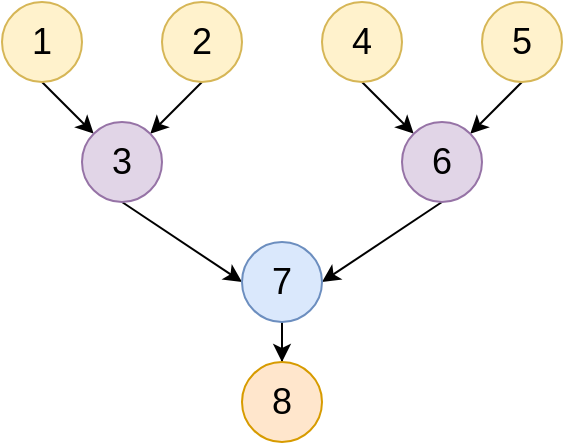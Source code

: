 <mxfile version="10.5.9" type="device"><diagram id="t-vOXAzr5RiGXV9o6XLu" name="Page-1"><mxGraphModel dx="925" dy="713" grid="1" gridSize="10" guides="1" tooltips="1" connect="1" arrows="1" fold="1" page="1" pageScale="1" pageWidth="827" pageHeight="1169" math="0" shadow="0"><root><mxCell id="0"/><mxCell id="1" parent="0"/><mxCell id="_pzmJmP8KSbvicmmPvfh-10" style="rounded=0;orthogonalLoop=1;jettySize=auto;html=1;exitX=0.5;exitY=1;exitDx=0;exitDy=0;entryX=0;entryY=0;entryDx=0;entryDy=0;fontSize=18;" parent="1" source="_pzmJmP8KSbvicmmPvfh-1" target="_pzmJmP8KSbvicmmPvfh-3" edge="1"><mxGeometry relative="1" as="geometry"/></mxCell><mxCell id="_pzmJmP8KSbvicmmPvfh-1" value="1" style="ellipse;whiteSpace=wrap;html=1;aspect=fixed;fontSize=18;fillColor=#fff2cc;strokeColor=#d6b656;" parent="1" vertex="1"><mxGeometry x="80" y="120" width="40" height="40" as="geometry"/></mxCell><mxCell id="_pzmJmP8KSbvicmmPvfh-11" style="edgeStyle=none;rounded=0;orthogonalLoop=1;jettySize=auto;html=1;exitX=0.5;exitY=1;exitDx=0;exitDy=0;entryX=1;entryY=0;entryDx=0;entryDy=0;fontSize=18;" parent="1" source="_pzmJmP8KSbvicmmPvfh-2" target="_pzmJmP8KSbvicmmPvfh-3" edge="1"><mxGeometry relative="1" as="geometry"/></mxCell><mxCell id="_pzmJmP8KSbvicmmPvfh-2" value="2" style="ellipse;whiteSpace=wrap;html=1;aspect=fixed;fontSize=18;fillColor=#fff2cc;strokeColor=#d6b656;" parent="1" vertex="1"><mxGeometry x="160" y="120" width="40" height="40" as="geometry"/></mxCell><mxCell id="_pzmJmP8KSbvicmmPvfh-14" style="edgeStyle=none;rounded=0;orthogonalLoop=1;jettySize=auto;html=1;exitX=0.5;exitY=1;exitDx=0;exitDy=0;entryX=0;entryY=0.5;entryDx=0;entryDy=0;fontSize=18;" parent="1" source="_pzmJmP8KSbvicmmPvfh-3" target="_pzmJmP8KSbvicmmPvfh-7" edge="1"><mxGeometry relative="1" as="geometry"/></mxCell><mxCell id="_pzmJmP8KSbvicmmPvfh-3" value="3" style="ellipse;whiteSpace=wrap;html=1;aspect=fixed;fontSize=18;fillColor=#e1d5e7;strokeColor=#9673a6;" parent="1" vertex="1"><mxGeometry x="120" y="180" width="40" height="40" as="geometry"/></mxCell><mxCell id="_pzmJmP8KSbvicmmPvfh-12" style="edgeStyle=none;rounded=0;orthogonalLoop=1;jettySize=auto;html=1;exitX=0.5;exitY=1;exitDx=0;exitDy=0;entryX=0;entryY=0;entryDx=0;entryDy=0;fontSize=18;" parent="1" source="_pzmJmP8KSbvicmmPvfh-4" target="_pzmJmP8KSbvicmmPvfh-6" edge="1"><mxGeometry relative="1" as="geometry"/></mxCell><mxCell id="_pzmJmP8KSbvicmmPvfh-4" value="4" style="ellipse;whiteSpace=wrap;html=1;aspect=fixed;fontSize=18;fillColor=#fff2cc;strokeColor=#d6b656;" parent="1" vertex="1"><mxGeometry x="240" y="120" width="40" height="40" as="geometry"/></mxCell><mxCell id="_pzmJmP8KSbvicmmPvfh-13" style="edgeStyle=none;rounded=0;orthogonalLoop=1;jettySize=auto;html=1;exitX=0.5;exitY=1;exitDx=0;exitDy=0;entryX=1;entryY=0;entryDx=0;entryDy=0;fontSize=18;" parent="1" source="_pzmJmP8KSbvicmmPvfh-5" target="_pzmJmP8KSbvicmmPvfh-6" edge="1"><mxGeometry relative="1" as="geometry"/></mxCell><mxCell id="_pzmJmP8KSbvicmmPvfh-5" value="5" style="ellipse;whiteSpace=wrap;html=1;aspect=fixed;fontSize=18;fillColor=#fff2cc;strokeColor=#d6b656;" parent="1" vertex="1"><mxGeometry x="320" y="120" width="40" height="40" as="geometry"/></mxCell><mxCell id="_pzmJmP8KSbvicmmPvfh-15" style="edgeStyle=none;rounded=0;orthogonalLoop=1;jettySize=auto;html=1;exitX=0.5;exitY=1;exitDx=0;exitDy=0;entryX=1;entryY=0.5;entryDx=0;entryDy=0;fontSize=18;" parent="1" source="_pzmJmP8KSbvicmmPvfh-6" target="_pzmJmP8KSbvicmmPvfh-7" edge="1"><mxGeometry relative="1" as="geometry"/></mxCell><mxCell id="_pzmJmP8KSbvicmmPvfh-6" value="6" style="ellipse;whiteSpace=wrap;html=1;aspect=fixed;fontSize=18;fillColor=#e1d5e7;strokeColor=#9673a6;" parent="1" vertex="1"><mxGeometry x="280" y="180" width="40" height="40" as="geometry"/></mxCell><mxCell id="_pzmJmP8KSbvicmmPvfh-9" style="edgeStyle=orthogonalEdgeStyle;rounded=0;orthogonalLoop=1;jettySize=auto;html=1;exitX=0.5;exitY=1;exitDx=0;exitDy=0;fontSize=18;" parent="1" source="_pzmJmP8KSbvicmmPvfh-7" target="_pzmJmP8KSbvicmmPvfh-8" edge="1"><mxGeometry relative="1" as="geometry"/></mxCell><mxCell id="_pzmJmP8KSbvicmmPvfh-7" value="7" style="ellipse;whiteSpace=wrap;html=1;aspect=fixed;fontSize=18;fillColor=#dae8fc;strokeColor=#6c8ebf;" parent="1" vertex="1"><mxGeometry x="200" y="240" width="40" height="40" as="geometry"/></mxCell><mxCell id="_pzmJmP8KSbvicmmPvfh-8" value="8" style="ellipse;whiteSpace=wrap;html=1;aspect=fixed;fontSize=18;fillColor=#ffe6cc;strokeColor=#d79b00;" parent="1" vertex="1"><mxGeometry x="200" y="300" width="40" height="40" as="geometry"/></mxCell></root></mxGraphModel></diagram><diagram name="data-flow-graph" id="HhbdA1WCroodBbnkpKAZ"><mxGraphModel dx="925" dy="713" grid="1" gridSize="10" guides="1" tooltips="1" connect="1" arrows="1" fold="1" page="1" pageScale="1" pageWidth="827" pageHeight="1169" math="0" shadow="0"><root><mxCell id="P2wOIsCzWgj5DVLK1DWH-0"/><mxCell id="P2wOIsCzWgj5DVLK1DWH-1" parent="P2wOIsCzWgj5DVLK1DWH-0"/><mxCell id="P2wOIsCzWgj5DVLK1DWH-2" style="rounded=0;orthogonalLoop=1;jettySize=auto;html=1;exitX=0.5;exitY=1;exitDx=0;exitDy=0;entryX=0;entryY=0;entryDx=0;entryDy=0;fontSize=18;" parent="P2wOIsCzWgj5DVLK1DWH-1" source="P2wOIsCzWgj5DVLK1DWH-3" target="P2wOIsCzWgj5DVLK1DWH-7" edge="1"><mxGeometry relative="1" as="geometry"/></mxCell><mxCell id="P2wOIsCzWgj5DVLK1DWH-3" value="1" style="ellipse;whiteSpace=wrap;html=1;aspect=fixed;fontSize=18;fillColor=#fff2cc;strokeColor=#d6b656;" parent="P2wOIsCzWgj5DVLK1DWH-1" vertex="1"><mxGeometry x="80" y="120" width="40" height="40" as="geometry"/></mxCell><mxCell id="P2wOIsCzWgj5DVLK1DWH-4" style="edgeStyle=none;rounded=0;orthogonalLoop=1;jettySize=auto;html=1;exitX=0.5;exitY=1;exitDx=0;exitDy=0;entryX=1;entryY=0;entryDx=0;entryDy=0;fontSize=18;" parent="P2wOIsCzWgj5DVLK1DWH-1" source="P2wOIsCzWgj5DVLK1DWH-5" target="P2wOIsCzWgj5DVLK1DWH-7" edge="1"><mxGeometry relative="1" as="geometry"/></mxCell><mxCell id="P2wOIsCzWgj5DVLK1DWH-5" value="2" style="ellipse;whiteSpace=wrap;html=1;aspect=fixed;fontSize=18;fillColor=#fff2cc;strokeColor=#d6b656;" parent="P2wOIsCzWgj5DVLK1DWH-1" vertex="1"><mxGeometry x="160" y="120" width="40" height="40" as="geometry"/></mxCell><mxCell id="P2wOIsCzWgj5DVLK1DWH-6" style="edgeStyle=none;rounded=0;orthogonalLoop=1;jettySize=auto;html=1;exitX=0.5;exitY=1;exitDx=0;exitDy=0;entryX=0;entryY=0.5;entryDx=0;entryDy=0;fontSize=18;" parent="P2wOIsCzWgj5DVLK1DWH-1" source="P2wOIsCzWgj5DVLK1DWH-7" target="P2wOIsCzWgj5DVLK1DWH-15" edge="1"><mxGeometry relative="1" as="geometry"/></mxCell><mxCell id="P2wOIsCzWgj5DVLK1DWH-7" value="3" style="ellipse;whiteSpace=wrap;html=1;aspect=fixed;fontSize=18;fillColor=#e1d5e7;strokeColor=#9673a6;" parent="P2wOIsCzWgj5DVLK1DWH-1" vertex="1"><mxGeometry x="120" y="180" width="40" height="40" as="geometry"/></mxCell><mxCell id="P2wOIsCzWgj5DVLK1DWH-8" style="edgeStyle=none;rounded=0;orthogonalLoop=1;jettySize=auto;html=1;exitX=0.5;exitY=1;exitDx=0;exitDy=0;entryX=0;entryY=0;entryDx=0;entryDy=0;fontSize=18;" parent="P2wOIsCzWgj5DVLK1DWH-1" source="P2wOIsCzWgj5DVLK1DWH-9" target="P2wOIsCzWgj5DVLK1DWH-13" edge="1"><mxGeometry relative="1" as="geometry"/></mxCell><mxCell id="P2wOIsCzWgj5DVLK1DWH-9" value="4" style="ellipse;whiteSpace=wrap;html=1;aspect=fixed;fontSize=18;fillColor=#fff2cc;strokeColor=#d6b656;" parent="P2wOIsCzWgj5DVLK1DWH-1" vertex="1"><mxGeometry x="240" y="180" width="40" height="40" as="geometry"/></mxCell><mxCell id="P2wOIsCzWgj5DVLK1DWH-10" style="edgeStyle=none;rounded=0;orthogonalLoop=1;jettySize=auto;html=1;exitX=0.5;exitY=1;exitDx=0;exitDy=0;entryX=1;entryY=0;entryDx=0;entryDy=0;fontSize=18;" parent="P2wOIsCzWgj5DVLK1DWH-1" source="P2wOIsCzWgj5DVLK1DWH-11" target="P2wOIsCzWgj5DVLK1DWH-13" edge="1"><mxGeometry relative="1" as="geometry"/></mxCell><mxCell id="P2wOIsCzWgj5DVLK1DWH-11" value="5" style="ellipse;whiteSpace=wrap;html=1;aspect=fixed;fontSize=18;fillColor=#fff2cc;strokeColor=#d6b656;" parent="P2wOIsCzWgj5DVLK1DWH-1" vertex="1"><mxGeometry x="320" y="180" width="40" height="40" as="geometry"/></mxCell><mxCell id="P2wOIsCzWgj5DVLK1DWH-12" style="edgeStyle=none;rounded=0;orthogonalLoop=1;jettySize=auto;html=1;exitX=0.5;exitY=1;exitDx=0;exitDy=0;entryX=1;entryY=0.5;entryDx=0;entryDy=0;fontSize=18;" parent="P2wOIsCzWgj5DVLK1DWH-1" source="P2wOIsCzWgj5DVLK1DWH-13" target="P2wOIsCzWgj5DVLK1DWH-15" edge="1"><mxGeometry relative="1" as="geometry"/></mxCell><mxCell id="P2wOIsCzWgj5DVLK1DWH-13" value="6" style="ellipse;whiteSpace=wrap;html=1;aspect=fixed;fontSize=18;fillColor=#e1d5e7;strokeColor=#9673a6;" parent="P2wOIsCzWgj5DVLK1DWH-1" vertex="1"><mxGeometry x="280" y="240" width="40" height="40" as="geometry"/></mxCell><mxCell id="P2wOIsCzWgj5DVLK1DWH-14" style="edgeStyle=orthogonalEdgeStyle;rounded=0;orthogonalLoop=1;jettySize=auto;html=1;exitX=0.5;exitY=1;exitDx=0;exitDy=0;fontSize=18;" parent="P2wOIsCzWgj5DVLK1DWH-1" source="P2wOIsCzWgj5DVLK1DWH-15" target="P2wOIsCzWgj5DVLK1DWH-16" edge="1"><mxGeometry relative="1" as="geometry"/></mxCell><mxCell id="P2wOIsCzWgj5DVLK1DWH-15" value="7" style="ellipse;whiteSpace=wrap;html=1;aspect=fixed;fontSize=18;fillColor=#dae8fc;strokeColor=#6c8ebf;" parent="P2wOIsCzWgj5DVLK1DWH-1" vertex="1"><mxGeometry x="200" y="300" width="40" height="40" as="geometry"/></mxCell><mxCell id="P2wOIsCzWgj5DVLK1DWH-16" value="8" style="ellipse;whiteSpace=wrap;html=1;aspect=fixed;fontSize=18;fillColor=#ffe6cc;strokeColor=#d79b00;" parent="P2wOIsCzWgj5DVLK1DWH-1" vertex="1"><mxGeometry x="200" y="360" width="40" height="40" as="geometry"/></mxCell><mxCell id="P2wOIsCzWgj5DVLK1DWH-17" value="" style="endArrow=none;dashed=1;html=1;fontSize=18;" parent="P2wOIsCzWgj5DVLK1DWH-1" edge="1"><mxGeometry width="50" height="50" relative="1" as="geometry"><mxPoint x="60" y="170" as="sourcePoint"/><mxPoint x="380" y="170" as="targetPoint"/></mxGeometry></mxCell><mxCell id="P2wOIsCzWgj5DVLK1DWH-18" value="" style="endArrow=none;dashed=1;html=1;fontSize=18;" parent="P2wOIsCzWgj5DVLK1DWH-1" edge="1"><mxGeometry width="50" height="50" relative="1" as="geometry"><mxPoint x="60" y="229.5" as="sourcePoint"/><mxPoint x="380" y="229.5" as="targetPoint"/></mxGeometry></mxCell><mxCell id="P2wOIsCzWgj5DVLK1DWH-19" value="" style="endArrow=none;dashed=1;html=1;fontSize=18;" parent="P2wOIsCzWgj5DVLK1DWH-1" edge="1"><mxGeometry width="50" height="50" relative="1" as="geometry"><mxPoint x="60" y="290" as="sourcePoint"/><mxPoint x="380" y="290" as="targetPoint"/></mxGeometry></mxCell><mxCell id="P2wOIsCzWgj5DVLK1DWH-20" value="" style="endArrow=none;dashed=1;html=1;fontSize=18;" parent="P2wOIsCzWgj5DVLK1DWH-1" edge="1"><mxGeometry width="50" height="50" relative="1" as="geometry"><mxPoint x="60" y="349.5" as="sourcePoint"/><mxPoint x="380" y="349.5" as="targetPoint"/></mxGeometry></mxCell></root></mxGraphModel></diagram><diagram id="wr0oQ02xg8RBJq7OYQ88" name="execution"><mxGraphModel dx="925" dy="713" grid="1" gridSize="10" guides="1" tooltips="1" connect="1" arrows="1" fold="1" page="1" pageScale="1" pageWidth="827" pageHeight="1169" math="0" shadow="0"><root><mxCell id="SWqPBvqKBlSdynIUswqU-0"/><mxCell id="SWqPBvqKBlSdynIUswqU-1" parent="SWqPBvqKBlSdynIUswqU-0"/><mxCell id="SWqPBvqKBlSdynIUswqU-2" value="1" style="rounded=0;whiteSpace=wrap;html=1;fontSize=18;" vertex="1" parent="SWqPBvqKBlSdynIUswqU-1"><mxGeometry x="200" y="160" width="120" height="40" as="geometry"/></mxCell><mxCell id="SWqPBvqKBlSdynIUswqU-3" value="2" style="rounded=0;whiteSpace=wrap;html=1;fontSize=18;" vertex="1" parent="SWqPBvqKBlSdynIUswqU-1"><mxGeometry x="220" y="200" width="120" height="40" as="geometry"/></mxCell><mxCell id="SWqPBvqKBlSdynIUswqU-4" value="4" style="rounded=0;whiteSpace=wrap;html=1;fontSize=18;" vertex="1" parent="SWqPBvqKBlSdynIUswqU-1"><mxGeometry x="320" y="160" width="120" height="40" as="geometry"/></mxCell><mxCell id="SWqPBvqKBlSdynIUswqU-5" value="5" style="rounded=0;whiteSpace=wrap;html=1;fontSize=18;" vertex="1" parent="SWqPBvqKBlSdynIUswqU-1"><mxGeometry x="340" y="200" width="120" height="40" as="geometry"/></mxCell><mxCell id="SWqPBvqKBlSdynIUswqU-6" value="3" style="rounded=0;whiteSpace=wrap;html=1;fontSize=18;" vertex="1" parent="SWqPBvqKBlSdynIUswqU-1"><mxGeometry x="360" y="240" width="120" height="40" as="geometry"/></mxCell><mxCell id="SWqPBvqKBlSdynIUswqU-7" value="6" style="rounded=0;whiteSpace=wrap;html=1;fontSize=18;" vertex="1" parent="SWqPBvqKBlSdynIUswqU-1"><mxGeometry x="480" y="240" width="120" height="40" as="geometry"/></mxCell><mxCell id="SWqPBvqKBlSdynIUswqU-8" value="10" style="text;html=1;strokeColor=none;fillColor=none;align=center;verticalAlign=middle;whiteSpace=wrap;rounded=0;fontSize=18;" vertex="1" parent="SWqPBvqKBlSdynIUswqU-1"><mxGeometry x="300" y="140" width="40" height="20" as="geometry"/></mxCell><mxCell id="SWqPBvqKBlSdynIUswqU-9" value="20" style="text;html=1;strokeColor=none;fillColor=none;align=center;verticalAlign=middle;whiteSpace=wrap;rounded=0;fontSize=18;" vertex="1" parent="SWqPBvqKBlSdynIUswqU-1"><mxGeometry x="420" y="140" width="40" height="20" as="geometry"/></mxCell><mxCell id="SWqPBvqKBlSdynIUswqU-10" value="1" style="text;html=1;strokeColor=none;fillColor=none;align=center;verticalAlign=middle;whiteSpace=wrap;rounded=0;fontSize=18;" vertex="1" parent="SWqPBvqKBlSdynIUswqU-1"><mxGeometry x="200" y="240" width="40" height="20" as="geometry"/></mxCell><mxCell id="SWqPBvqKBlSdynIUswqU-11" value="11" style="text;html=1;strokeColor=none;fillColor=none;align=center;verticalAlign=middle;whiteSpace=wrap;rounded=0;fontSize=18;" vertex="1" parent="SWqPBvqKBlSdynIUswqU-1"><mxGeometry x="320" y="240" width="40" height="20" as="geometry"/></mxCell><mxCell id="SWqPBvqKBlSdynIUswqU-12" value="12" style="text;html=1;strokeColor=none;fillColor=none;align=center;verticalAlign=middle;whiteSpace=wrap;rounded=0;fontSize=18;" vertex="1" parent="SWqPBvqKBlSdynIUswqU-1"><mxGeometry x="340" y="280" width="40" height="20" as="geometry"/></mxCell><mxCell id="SWqPBvqKBlSdynIUswqU-13" value="22" style="text;html=1;strokeColor=none;fillColor=none;align=center;verticalAlign=middle;whiteSpace=wrap;rounded=0;fontSize=18;" vertex="1" parent="SWqPBvqKBlSdynIUswqU-1"><mxGeometry x="460" y="280" width="40" height="20" as="geometry"/></mxCell><mxCell id="SWqPBvqKBlSdynIUswqU-14" value="32" style="text;html=1;strokeColor=none;fillColor=none;align=center;verticalAlign=middle;whiteSpace=wrap;rounded=0;fontSize=18;" vertex="1" parent="SWqPBvqKBlSdynIUswqU-1"><mxGeometry x="580" y="280" width="40" height="20" as="geometry"/></mxCell><mxCell id="SWqPBvqKBlSdynIUswqU-16" value="L/S1" style="text;html=1;strokeColor=none;fillColor=none;align=center;verticalAlign=middle;whiteSpace=wrap;rounded=0;fontSize=18;" vertex="1" parent="SWqPBvqKBlSdynIUswqU-1"><mxGeometry x="140" y="170" width="60" height="20" as="geometry"/></mxCell><mxCell id="SWqPBvqKBlSdynIUswqU-17" value="L/S2" style="text;html=1;strokeColor=none;fillColor=none;align=center;verticalAlign=middle;whiteSpace=wrap;rounded=0;fontSize=18;" vertex="1" parent="SWqPBvqKBlSdynIUswqU-1"><mxGeometry x="140" y="210" width="60" height="20" as="geometry"/></mxCell><mxCell id="SWqPBvqKBlSdynIUswqU-18" value="Arith" style="text;html=1;strokeColor=none;fillColor=none;align=center;verticalAlign=middle;whiteSpace=wrap;rounded=0;fontSize=18;" vertex="1" parent="SWqPBvqKBlSdynIUswqU-1"><mxGeometry x="140" y="250" width="60" height="20" as="geometry"/></mxCell><mxCell id="SWqPBvqKBlSdynIUswqU-19" value="21" style="text;html=1;strokeColor=none;fillColor=none;align=center;verticalAlign=middle;whiteSpace=wrap;rounded=0;fontSize=18;" vertex="1" parent="SWqPBvqKBlSdynIUswqU-1"><mxGeometry x="440" y="180" width="40" height="20" as="geometry"/></mxCell></root></mxGraphModel></diagram></mxfile>